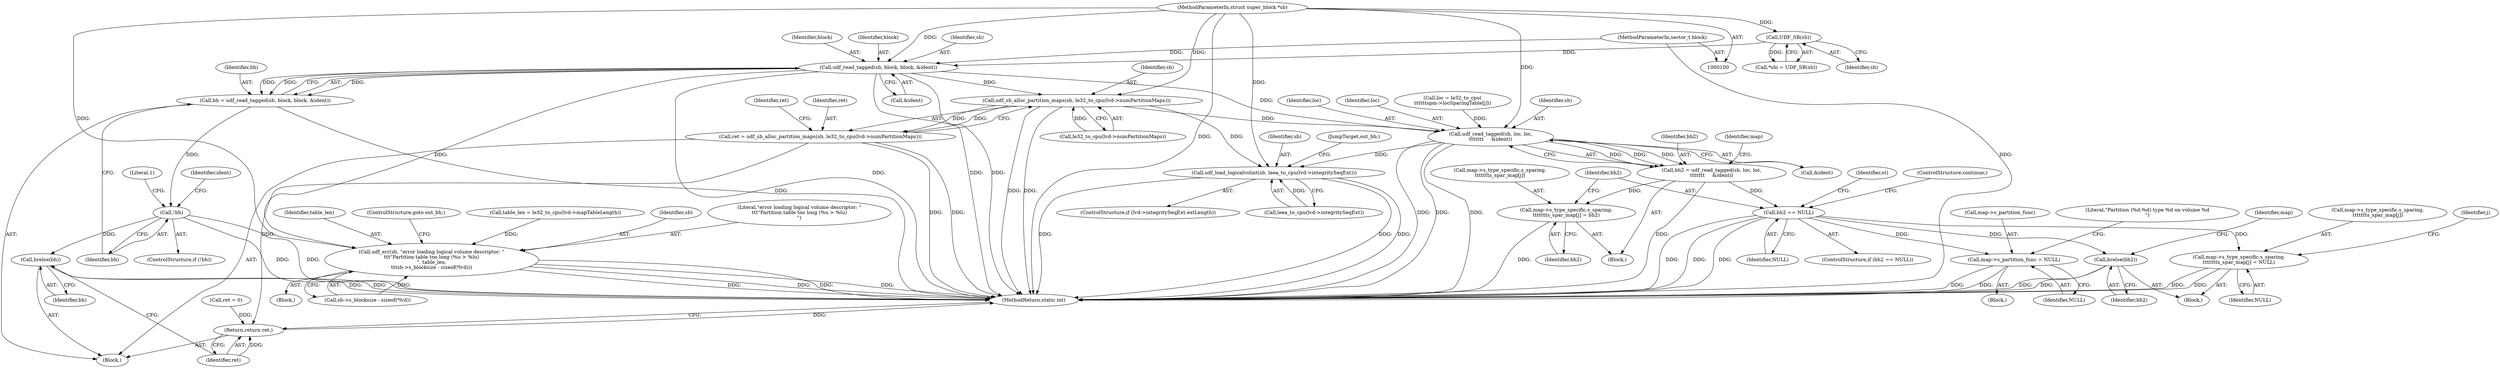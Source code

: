 digraph "0_linux_adee11b2085bee90bd8f4f52123ffb07882d6256@API" {
"1000125" [label="(Call,udf_read_tagged(sb, block, block, &ident))"];
"1000113" [label="(Call,UDF_SB(sb))"];
"1000101" [label="(MethodParameterIn,struct super_block *sb)"];
"1000102" [label="(MethodParameterIn,sector_t block)"];
"1000123" [label="(Call,bh = udf_read_tagged(sb, block, block, &ident))"];
"1000132" [label="(Call,!bh)"];
"1000687" [label="(Call,brelse(bh))"];
"1000164" [label="(Call,udf_err(sb, \"error loading logical volume descriptor: \"\n\t\t\t\"Partition table too long (%u > %lu)\n\", table_len,\n\t\t\tsb->s_blocksize - sizeof(*lvd)))"];
"1000178" [label="(Call,udf_sb_alloc_partition_maps(sb, le32_to_cpu(lvd->numPartitionMaps)))"];
"1000176" [label="(Call,ret = udf_sb_alloc_partition_maps(sb, le32_to_cpu(lvd->numPartitionMaps)))"];
"1000689" [label="(Return,return ret;)"];
"1000399" [label="(Call,udf_read_tagged(sb, loc, loc,\n\t\t\t\t\t\t\t     &ident))"];
"1000397" [label="(Call,bh2 = udf_read_tagged(sb, loc, loc,\n\t\t\t\t\t\t\t     &ident))"];
"1000405" [label="(Call,map->s_type_specific.s_sparing.\n\t\t\t\t\t\t\ts_spar_map[j] = bh2)"];
"1000417" [label="(Call,bh2 == NULL)"];
"1000269" [label="(Call,map->s_partition_func = NULL)"];
"1000443" [label="(Call,brelse(bh2))"];
"1000445" [label="(Call,map->s_type_specific.s_sparing.\n\t\t\t\t\t\t\ts_spar_map[j] = NULL)"];
"1000680" [label="(Call,udf_load_logicalvolint(sb, leea_to_cpu(lvd->integritySeqExt)))"];
"1000442" [label="(Block,)"];
"1000185" [label="(Identifier,ret)"];
"1000163" [label="(Block,)"];
"1000113" [label="(Call,UDF_SB(sb))"];
"1000397" [label="(Call,bh2 = udf_read_tagged(sb, loc, loc,\n\t\t\t\t\t\t\t     &ident))"];
"1000418" [label="(Identifier,bh2)"];
"1000419" [label="(Identifier,NULL)"];
"1000167" [label="(Identifier,table_len)"];
"1000691" [label="(MethodReturn,static int)"];
"1000126" [label="(Identifier,sb)"];
"1000175" [label="(ControlStructure,goto out_bh;)"];
"1000400" [label="(Identifier,sb)"];
"1000401" [label="(Identifier,loc)"];
"1000387" [label="(Block,)"];
"1000416" [label="(ControlStructure,if (bh2 == NULL))"];
"1000636" [label="(Literal,\"Partition (%d:%d) type %d on volume %d\n\")"];
"1000681" [label="(Identifier,sb)"];
"1000422" [label="(Identifier,st)"];
"1000178" [label="(Call,udf_sb_alloc_partition_maps(sb, le32_to_cpu(lvd->numPartitionMaps)))"];
"1000398" [label="(Identifier,bh2)"];
"1000682" [label="(Call,leea_to_cpu(lvd->integritySeqExt))"];
"1000269" [label="(Call,map->s_partition_func = NULL)"];
"1000410" [label="(Identifier,map)"];
"1000123" [label="(Call,bh = udf_read_tagged(sb, block, block, &ident))"];
"1000417" [label="(Call,bh2 == NULL)"];
"1000147" [label="(Call,table_len = le32_to_cpu(lvd->mapTableLength))"];
"1000177" [label="(Identifier,ret)"];
"1000179" [label="(Identifier,sb)"];
"1000406" [label="(Call,map->s_type_specific.s_sparing.\n\t\t\t\t\t\t\ts_spar_map[j])"];
"1000138" [label="(Identifier,ident)"];
"1000680" [label="(Call,udf_load_logicalvolint(sb, leea_to_cpu(lvd->integritySeqExt)))"];
"1000386" [label="(Identifier,j)"];
"1000415" [label="(Identifier,bh2)"];
"1000104" [label="(Block,)"];
"1000102" [label="(MethodParameterIn,sector_t block)"];
"1000111" [label="(Call,*sbi = UDF_SB(sb))"];
"1000165" [label="(Identifier,sb)"];
"1000687" [label="(Call,brelse(bh))"];
"1000241" [label="(Block,)"];
"1000446" [label="(Call,map->s_type_specific.s_sparing.\n\t\t\t\t\t\t\ts_spar_map[j])"];
"1000135" [label="(Literal,1)"];
"1000405" [label="(Call,map->s_type_specific.s_sparing.\n\t\t\t\t\t\t\ts_spar_map[j] = bh2)"];
"1000168" [label="(Call,sb->s_blocksize - sizeof(*lvd))"];
"1000125" [label="(Call,udf_read_tagged(sb, block, block, &ident))"];
"1000674" [label="(ControlStructure,if (lvd->integritySeqExt.extLength))"];
"1000399" [label="(Call,udf_read_tagged(sb, loc, loc,\n\t\t\t\t\t\t\t     &ident))"];
"1000133" [label="(Identifier,bh)"];
"1000444" [label="(Identifier,bh2)"];
"1000403" [label="(Call,&ident)"];
"1000120" [label="(Call,ret = 0)"];
"1000114" [label="(Identifier,sb)"];
"1000420" [label="(ControlStructure,continue;)"];
"1000455" [label="(Identifier,NULL)"];
"1000443" [label="(Call,brelse(bh2))"];
"1000450" [label="(Identifier,map)"];
"1000166" [label="(Literal,\"error loading logical volume descriptor: \"\n\t\t\t\"Partition table too long (%u > %lu)\n\")"];
"1000690" [label="(Identifier,ret)"];
"1000689" [label="(Return,return ret;)"];
"1000164" [label="(Call,udf_err(sb, \"error loading logical volume descriptor: \"\n\t\t\t\"Partition table too long (%u > %lu)\n\", table_len,\n\t\t\tsb->s_blocksize - sizeof(*lvd)))"];
"1000176" [label="(Call,ret = udf_sb_alloc_partition_maps(sb, le32_to_cpu(lvd->numPartitionMaps)))"];
"1000129" [label="(Call,&ident)"];
"1000180" [label="(Call,le32_to_cpu(lvd->numPartitionMaps))"];
"1000402" [label="(Identifier,loc)"];
"1000273" [label="(Identifier,NULL)"];
"1000389" [label="(Call,loc = le32_to_cpu(\n\t\t\t\t\t\tspm->locSparingTable[j]))"];
"1000127" [label="(Identifier,block)"];
"1000688" [label="(Identifier,bh)"];
"1000101" [label="(MethodParameterIn,struct super_block *sb)"];
"1000270" [label="(Call,map->s_partition_func)"];
"1000132" [label="(Call,!bh)"];
"1000128" [label="(Identifier,block)"];
"1000131" [label="(ControlStructure,if (!bh))"];
"1000686" [label="(JumpTarget,out_bh:)"];
"1000445" [label="(Call,map->s_type_specific.s_sparing.\n\t\t\t\t\t\t\ts_spar_map[j] = NULL)"];
"1000124" [label="(Identifier,bh)"];
"1000125" -> "1000123"  [label="AST: "];
"1000125" -> "1000129"  [label="CFG: "];
"1000126" -> "1000125"  [label="AST: "];
"1000127" -> "1000125"  [label="AST: "];
"1000128" -> "1000125"  [label="AST: "];
"1000129" -> "1000125"  [label="AST: "];
"1000123" -> "1000125"  [label="CFG: "];
"1000125" -> "1000691"  [label="DDG: "];
"1000125" -> "1000691"  [label="DDG: "];
"1000125" -> "1000691"  [label="DDG: "];
"1000125" -> "1000123"  [label="DDG: "];
"1000125" -> "1000123"  [label="DDG: "];
"1000125" -> "1000123"  [label="DDG: "];
"1000113" -> "1000125"  [label="DDG: "];
"1000101" -> "1000125"  [label="DDG: "];
"1000102" -> "1000125"  [label="DDG: "];
"1000125" -> "1000164"  [label="DDG: "];
"1000125" -> "1000178"  [label="DDG: "];
"1000125" -> "1000399"  [label="DDG: "];
"1000113" -> "1000111"  [label="AST: "];
"1000113" -> "1000114"  [label="CFG: "];
"1000114" -> "1000113"  [label="AST: "];
"1000111" -> "1000113"  [label="CFG: "];
"1000113" -> "1000111"  [label="DDG: "];
"1000101" -> "1000113"  [label="DDG: "];
"1000101" -> "1000100"  [label="AST: "];
"1000101" -> "1000691"  [label="DDG: "];
"1000101" -> "1000164"  [label="DDG: "];
"1000101" -> "1000178"  [label="DDG: "];
"1000101" -> "1000399"  [label="DDG: "];
"1000101" -> "1000680"  [label="DDG: "];
"1000102" -> "1000100"  [label="AST: "];
"1000102" -> "1000691"  [label="DDG: "];
"1000123" -> "1000104"  [label="AST: "];
"1000124" -> "1000123"  [label="AST: "];
"1000133" -> "1000123"  [label="CFG: "];
"1000123" -> "1000691"  [label="DDG: "];
"1000123" -> "1000132"  [label="DDG: "];
"1000132" -> "1000131"  [label="AST: "];
"1000132" -> "1000133"  [label="CFG: "];
"1000133" -> "1000132"  [label="AST: "];
"1000135" -> "1000132"  [label="CFG: "];
"1000138" -> "1000132"  [label="CFG: "];
"1000132" -> "1000691"  [label="DDG: "];
"1000132" -> "1000691"  [label="DDG: "];
"1000132" -> "1000687"  [label="DDG: "];
"1000687" -> "1000104"  [label="AST: "];
"1000687" -> "1000688"  [label="CFG: "];
"1000688" -> "1000687"  [label="AST: "];
"1000690" -> "1000687"  [label="CFG: "];
"1000687" -> "1000691"  [label="DDG: "];
"1000687" -> "1000691"  [label="DDG: "];
"1000164" -> "1000163"  [label="AST: "];
"1000164" -> "1000168"  [label="CFG: "];
"1000165" -> "1000164"  [label="AST: "];
"1000166" -> "1000164"  [label="AST: "];
"1000167" -> "1000164"  [label="AST: "];
"1000168" -> "1000164"  [label="AST: "];
"1000175" -> "1000164"  [label="CFG: "];
"1000164" -> "1000691"  [label="DDG: "];
"1000164" -> "1000691"  [label="DDG: "];
"1000164" -> "1000691"  [label="DDG: "];
"1000164" -> "1000691"  [label="DDG: "];
"1000147" -> "1000164"  [label="DDG: "];
"1000168" -> "1000164"  [label="DDG: "];
"1000178" -> "1000176"  [label="AST: "];
"1000178" -> "1000180"  [label="CFG: "];
"1000179" -> "1000178"  [label="AST: "];
"1000180" -> "1000178"  [label="AST: "];
"1000176" -> "1000178"  [label="CFG: "];
"1000178" -> "1000691"  [label="DDG: "];
"1000178" -> "1000691"  [label="DDG: "];
"1000178" -> "1000176"  [label="DDG: "];
"1000178" -> "1000176"  [label="DDG: "];
"1000180" -> "1000178"  [label="DDG: "];
"1000178" -> "1000399"  [label="DDG: "];
"1000178" -> "1000680"  [label="DDG: "];
"1000176" -> "1000104"  [label="AST: "];
"1000177" -> "1000176"  [label="AST: "];
"1000185" -> "1000176"  [label="CFG: "];
"1000176" -> "1000691"  [label="DDG: "];
"1000176" -> "1000691"  [label="DDG: "];
"1000176" -> "1000689"  [label="DDG: "];
"1000689" -> "1000104"  [label="AST: "];
"1000689" -> "1000690"  [label="CFG: "];
"1000690" -> "1000689"  [label="AST: "];
"1000691" -> "1000689"  [label="CFG: "];
"1000689" -> "1000691"  [label="DDG: "];
"1000690" -> "1000689"  [label="DDG: "];
"1000120" -> "1000689"  [label="DDG: "];
"1000399" -> "1000397"  [label="AST: "];
"1000399" -> "1000403"  [label="CFG: "];
"1000400" -> "1000399"  [label="AST: "];
"1000401" -> "1000399"  [label="AST: "];
"1000402" -> "1000399"  [label="AST: "];
"1000403" -> "1000399"  [label="AST: "];
"1000397" -> "1000399"  [label="CFG: "];
"1000399" -> "1000691"  [label="DDG: "];
"1000399" -> "1000691"  [label="DDG: "];
"1000399" -> "1000691"  [label="DDG: "];
"1000399" -> "1000397"  [label="DDG: "];
"1000399" -> "1000397"  [label="DDG: "];
"1000399" -> "1000397"  [label="DDG: "];
"1000389" -> "1000399"  [label="DDG: "];
"1000399" -> "1000680"  [label="DDG: "];
"1000397" -> "1000387"  [label="AST: "];
"1000398" -> "1000397"  [label="AST: "];
"1000410" -> "1000397"  [label="CFG: "];
"1000397" -> "1000691"  [label="DDG: "];
"1000397" -> "1000405"  [label="DDG: "];
"1000397" -> "1000417"  [label="DDG: "];
"1000405" -> "1000387"  [label="AST: "];
"1000405" -> "1000415"  [label="CFG: "];
"1000406" -> "1000405"  [label="AST: "];
"1000415" -> "1000405"  [label="AST: "];
"1000418" -> "1000405"  [label="CFG: "];
"1000405" -> "1000691"  [label="DDG: "];
"1000417" -> "1000416"  [label="AST: "];
"1000417" -> "1000419"  [label="CFG: "];
"1000418" -> "1000417"  [label="AST: "];
"1000419" -> "1000417"  [label="AST: "];
"1000420" -> "1000417"  [label="CFG: "];
"1000422" -> "1000417"  [label="CFG: "];
"1000417" -> "1000691"  [label="DDG: "];
"1000417" -> "1000691"  [label="DDG: "];
"1000417" -> "1000691"  [label="DDG: "];
"1000417" -> "1000269"  [label="DDG: "];
"1000417" -> "1000443"  [label="DDG: "];
"1000417" -> "1000445"  [label="DDG: "];
"1000269" -> "1000241"  [label="AST: "];
"1000269" -> "1000273"  [label="CFG: "];
"1000270" -> "1000269"  [label="AST: "];
"1000273" -> "1000269"  [label="AST: "];
"1000636" -> "1000269"  [label="CFG: "];
"1000269" -> "1000691"  [label="DDG: "];
"1000269" -> "1000691"  [label="DDG: "];
"1000443" -> "1000442"  [label="AST: "];
"1000443" -> "1000444"  [label="CFG: "];
"1000444" -> "1000443"  [label="AST: "];
"1000450" -> "1000443"  [label="CFG: "];
"1000443" -> "1000691"  [label="DDG: "];
"1000443" -> "1000691"  [label="DDG: "];
"1000445" -> "1000442"  [label="AST: "];
"1000445" -> "1000455"  [label="CFG: "];
"1000446" -> "1000445"  [label="AST: "];
"1000455" -> "1000445"  [label="AST: "];
"1000386" -> "1000445"  [label="CFG: "];
"1000445" -> "1000691"  [label="DDG: "];
"1000445" -> "1000691"  [label="DDG: "];
"1000680" -> "1000674"  [label="AST: "];
"1000680" -> "1000682"  [label="CFG: "];
"1000681" -> "1000680"  [label="AST: "];
"1000682" -> "1000680"  [label="AST: "];
"1000686" -> "1000680"  [label="CFG: "];
"1000680" -> "1000691"  [label="DDG: "];
"1000680" -> "1000691"  [label="DDG: "];
"1000680" -> "1000691"  [label="DDG: "];
"1000682" -> "1000680"  [label="DDG: "];
}
